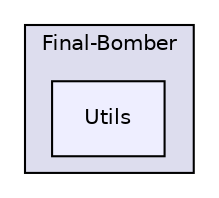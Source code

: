 digraph "D:/Projets/Final-Bomber/1 - Final-Bomber/Final-Bomber/Utils" {
  compound=true
  node [ fontsize="10", fontname="Helvetica"];
  edge [ labelfontsize="10", labelfontname="Helvetica"];
  subgraph clusterdir_8535758fa343d8c49724c096c70e140d {
    graph [ bgcolor="#ddddee", pencolor="black", label="Final-Bomber" fontname="Helvetica", fontsize="10", URL="dir_8535758fa343d8c49724c096c70e140d.html"]
  dir_1b835949c25500a7c34629d6f64239c0 [shape=box, label="Utils", style="filled", fillcolor="#eeeeff", pencolor="black", URL="dir_1b835949c25500a7c34629d6f64239c0.html"];
  }
}
